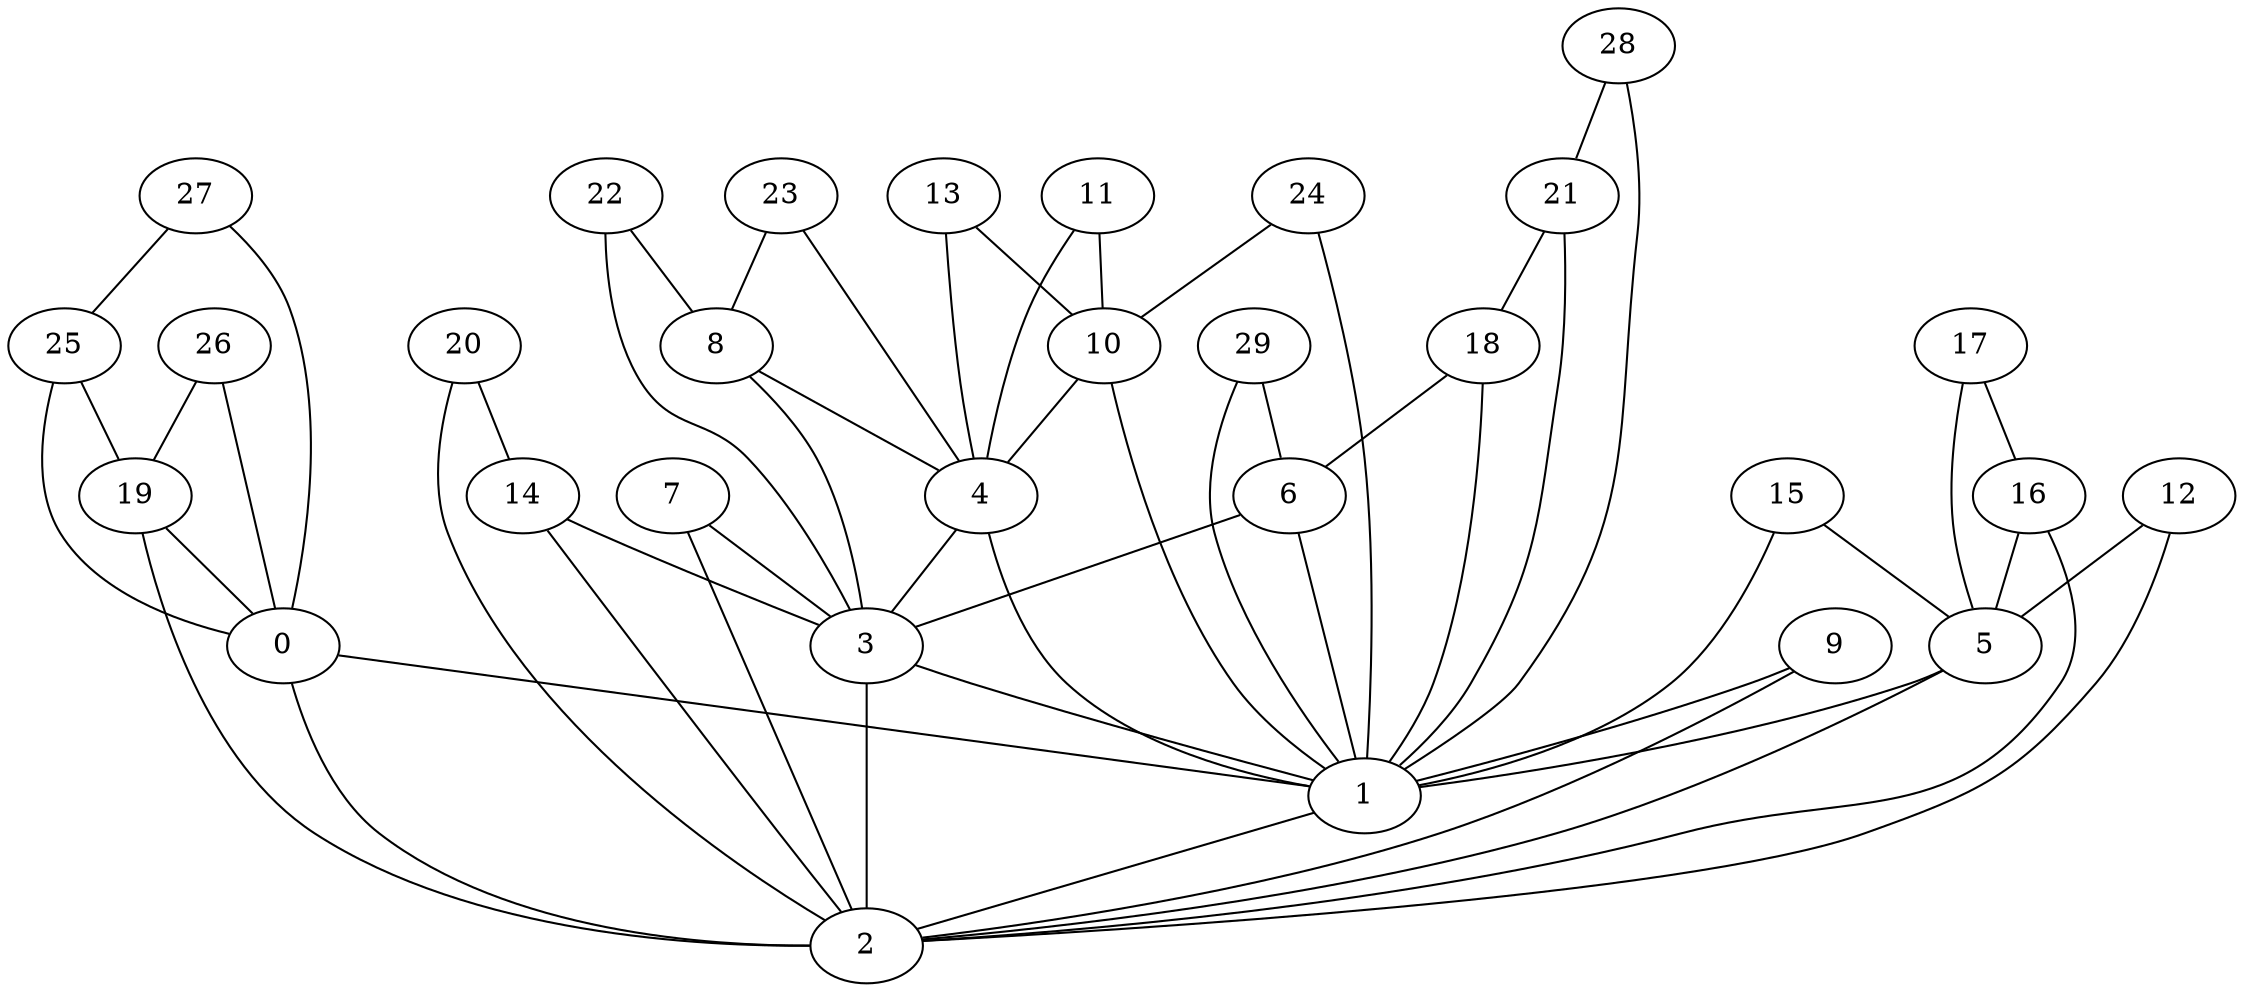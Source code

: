 graph {
	0 [label=0]
	1 [label=1]
	2 [label=2]
	3 [label=3]
	4 [label=4]
	5 [label=5]
	6 [label=6]
	7 [label=7]
	8 [label=8]
	9 [label=9]
	10 [label=10]
	11 [label=11]
	12 [label=12]
	13 [label=13]
	14 [label=14]
	15 [label=15]
	16 [label=16]
	17 [label=17]
	18 [label=18]
	19 [label=19]
	20 [label=20]
	21 [label=21]
	22 [label=22]
	23 [label=23]
	24 [label=24]
	25 [label=25]
	26 [label=26]
	27 [label=27]
	28 [label=28]
	29 [label=29]
	0 -- 1
	1 -- 2
	2 -- 0
	3 -- 1
	3 -- 2
	4 -- 3
	4 -- 1
	5 -- 1
	5 -- 2
	6 -- 3
	6 -- 1
	7 -- 3
	7 -- 2
	8 -- 4
	8 -- 3
	9 -- 1
	9 -- 2
	10 -- 4
	10 -- 1
	11 -- 10
	11 -- 4
	12 -- 5
	12 -- 2
	13 -- 10
	13 -- 4
	14 -- 3
	14 -- 2
	15 -- 5
	15 -- 1
	16 -- 5
	16 -- 2
	17 -- 16
	17 -- 5
	18 -- 6
	18 -- 1
	19 -- 2
	19 -- 0
	20 -- 14
	20 -- 2
	21 -- 18
	21 -- 1
	22 -- 8
	22 -- 3
	23 -- 8
	23 -- 4
	24 -- 10
	24 -- 1
	25 -- 19
	25 -- 0
	26 -- 19
	26 -- 0
	27 -- 25
	27 -- 0
	28 -- 21
	28 -- 1
	29 -- 6
	29 -- 1
}
